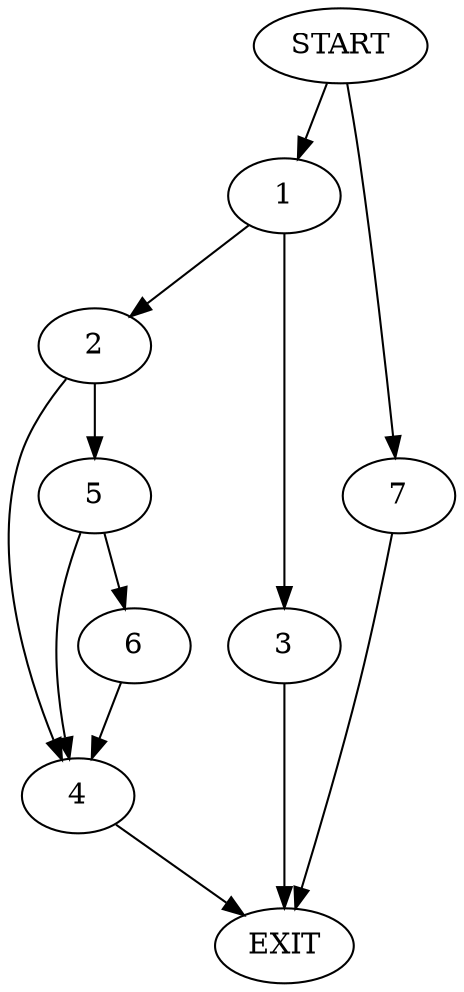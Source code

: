 digraph {
0 [label="START"]
8 [label="EXIT"]
0 -> 1
1 -> 2
1 -> 3
2 -> 4
2 -> 5
3 -> 8
5 -> 4
5 -> 6
4 -> 8
6 -> 4
0 -> 7
7 -> 8
}
